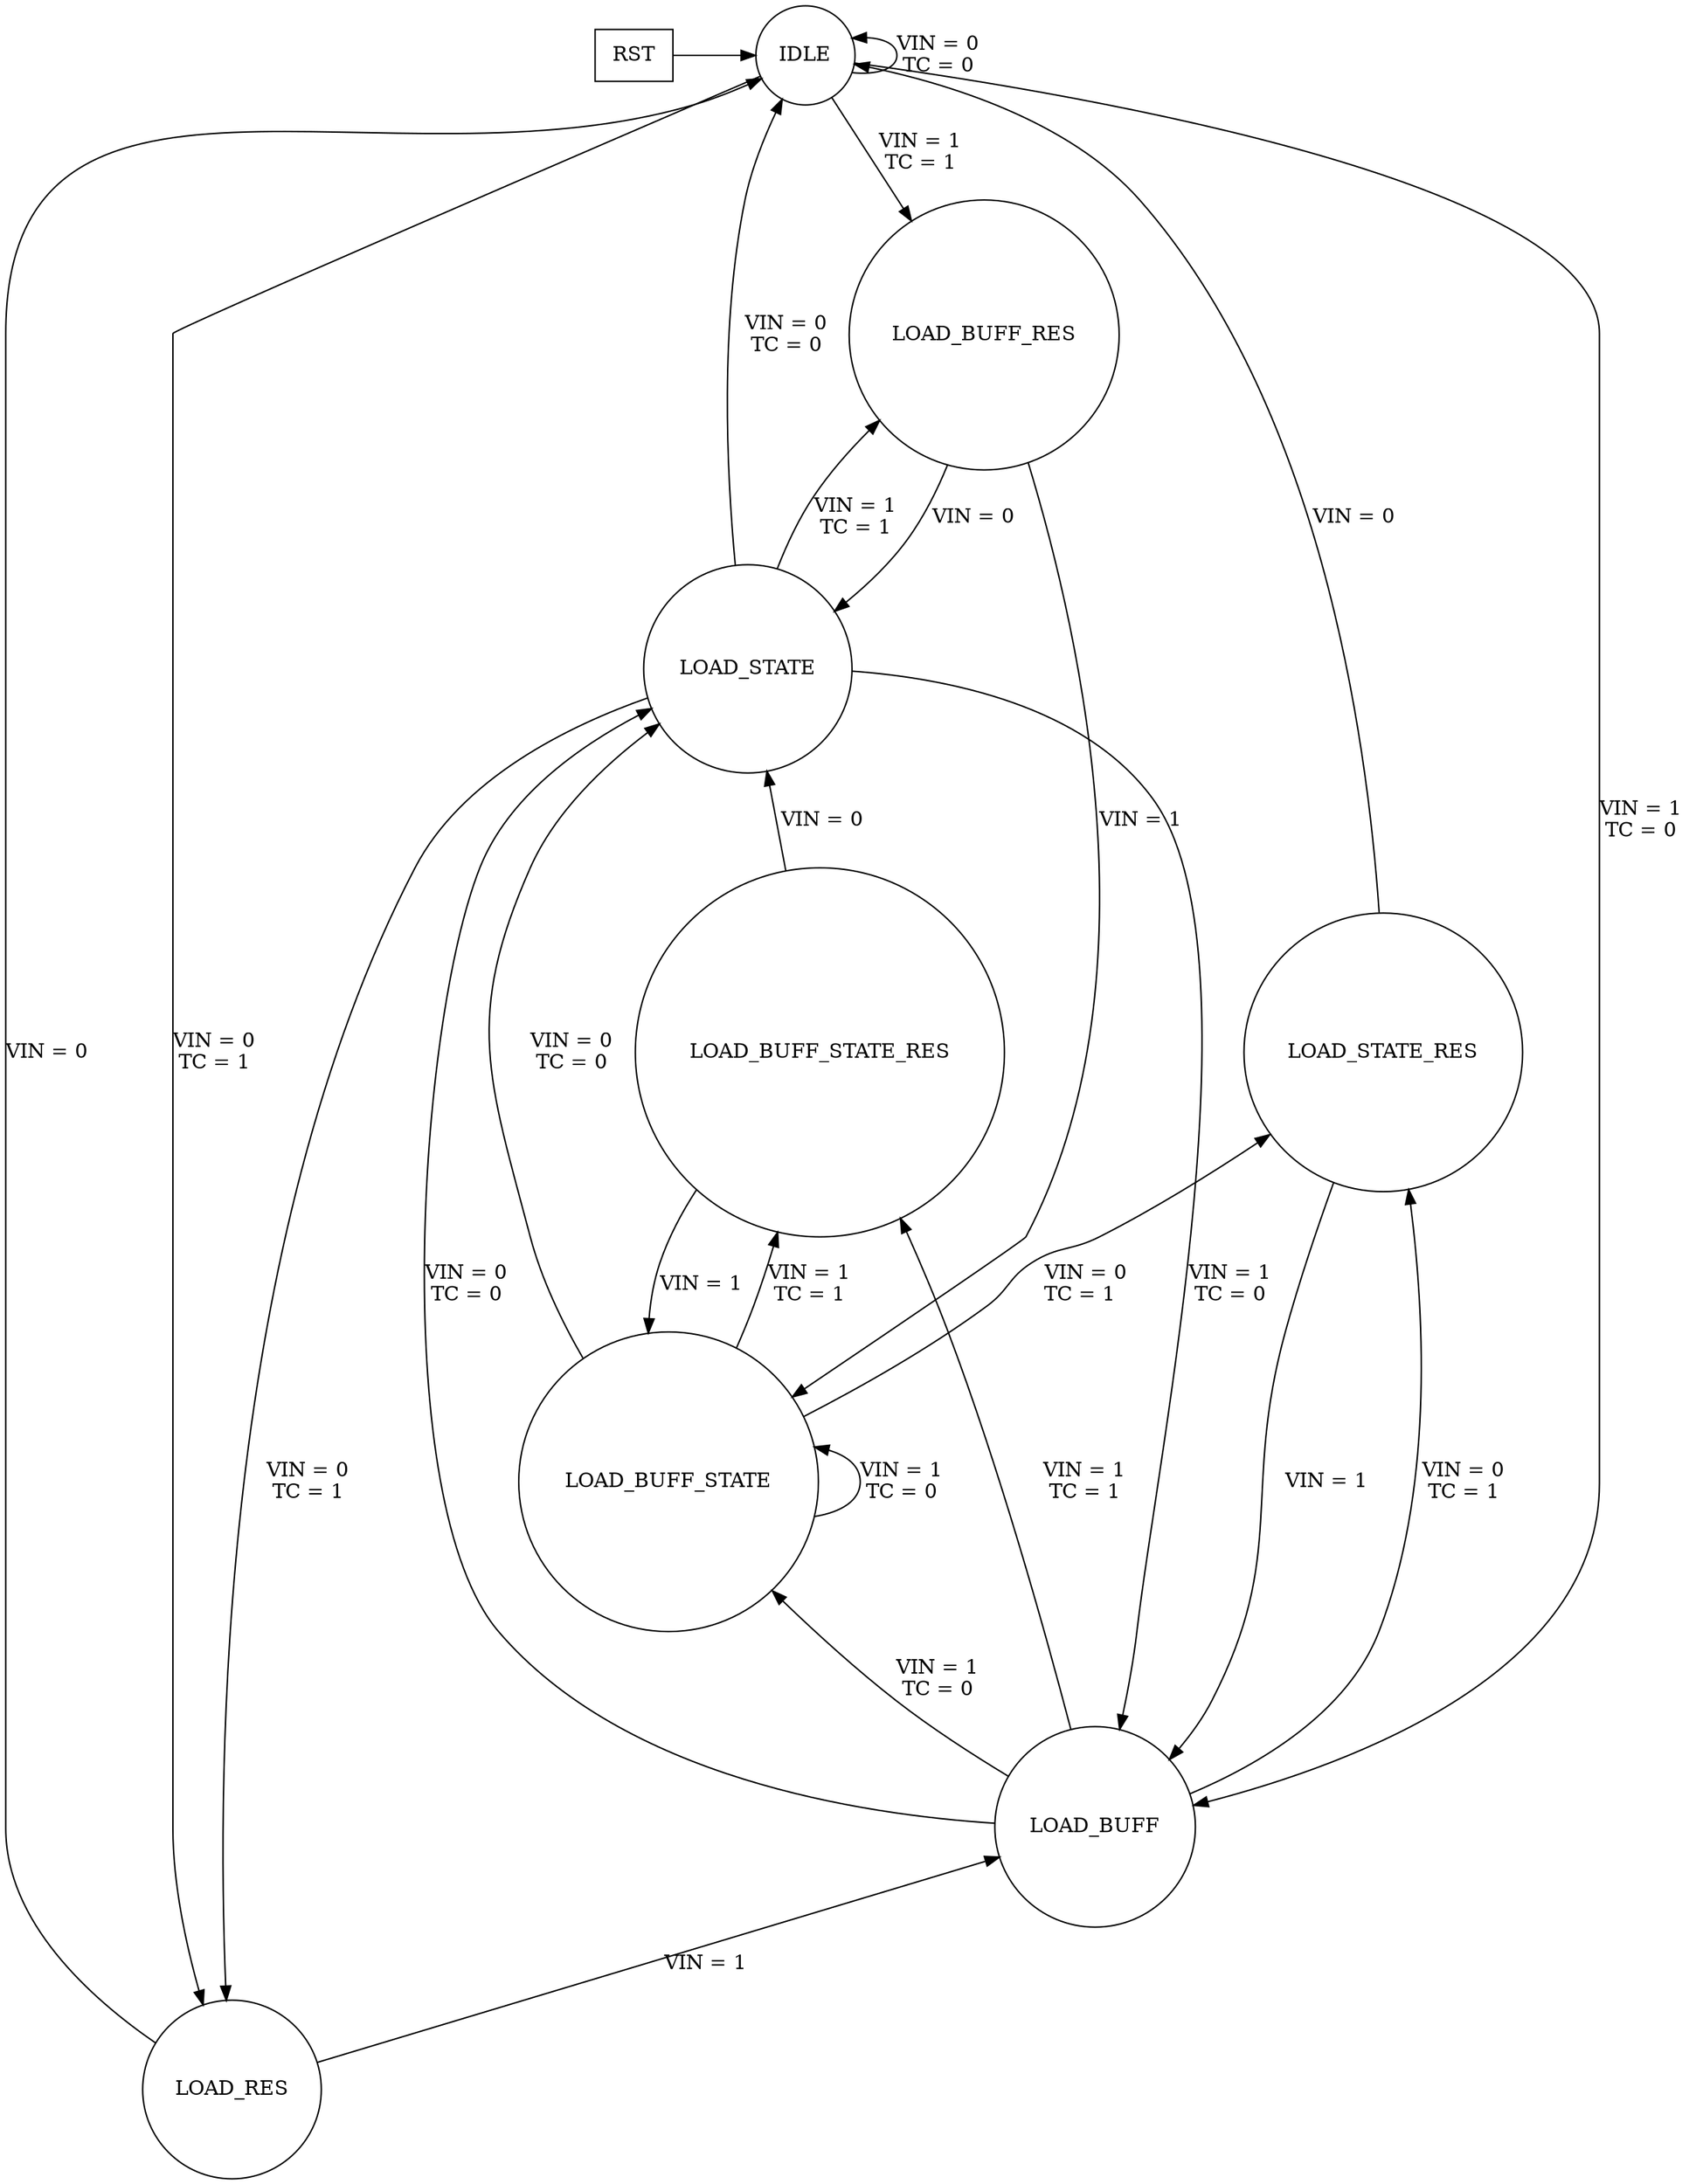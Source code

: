  digraph CU_INPUTS{
    graph [pad="", nodesep="0.4", ranksep="0.5"];
    rankdir=BT;
    RST [shape=box];
    IDLE [shape=circle];
    LOAD_RES [shape=circle];
    LOAD_BUFF [shape=circle];
    LOAD_BUFF_RES [shape=circle];
    LOAD_BUFF_STATE [shape=circle];
    LOAD_STATE_RES [shape=circle];
    LOAD_STATE [shape=circle];
    LOAD_BUFF_STATE_RES [shape=circle];
    RST -> IDLE;
    IDLE -> LOAD_BUFF [label = "VIN = 1\nTC = 0" ];
    LOAD_BUFF -> LOAD_BUFF_STATE_RES [label = "VIN = 1\nTC = 1" ];
    LOAD_BUFF -> LOAD_BUFF_STATE [label = "VIN = 1\nTC = 0" ];
    LOAD_BUFF -> LOAD_STATE_RES [label = "VIN = 0\nTC = 1" ];
    LOAD_BUFF -> LOAD_STATE [label = "VIN = 0\nTC = 0" ];
    IDLE -> LOAD_RES [label = "VIN = 0\nTC = 1" ];
    IDLE -> LOAD_BUFF_RES [label = "VIN = 1\nTC = 1" ];
    IDLE -> IDLE [label = "VIN = 0\nTC = 0" ];
    LOAD_RES -> LOAD_BUFF [label = "VIN = 1" ];
    LOAD_RES -> IDLE [label = "VIN = 0" ];
    LOAD_BUFF_RES -> LOAD_BUFF_STATE [label = "VIN = 1" ];
    LOAD_BUFF_RES -> LOAD_STATE [label = "VIN = 0" ];
    LOAD_STATE -> LOAD_BUFF_RES [label = "VIN = 1\nTC = 1" ];
    LOAD_STATE -> LOAD_BUFF [label = "VIN = 1\nTC = 0" ];
    LOAD_STATE -> LOAD_RES [label = "VIN = 0\nTC = 1" ];
    LOAD_STATE -> IDLE [label = "VIN = 0\nTC = 0" ];
    LOAD_STATE_RES -> IDLE [label = "VIN = 0" ];
    LOAD_STATE_RES -> LOAD_BUFF [label = "VIN = 1" ];
    LOAD_BUFF_STATE -> LOAD_BUFF_STATE_RES [label = "VIN = 1\nTC = 1" ];
    LOAD_BUFF_STATE -> LOAD_BUFF_STATE [label = "VIN = 1\nTC = 0" ];
    LOAD_BUFF_STATE -> LOAD_STATE_RES [label = "  VIN = 0\nTC = 1" ];
    LOAD_BUFF_STATE -> LOAD_STATE [label = "VIN = 0\nTC = 0" ];
    LOAD_BUFF_STATE_RES -> LOAD_STATE [label = "VIN = 0" ];
    LOAD_BUFF_STATE_RES -> LOAD_BUFF_STATE [label = "VIN = 1" ];

   subgraph sub2 {
    rank="max"
    IDLE
    RST
}

}
